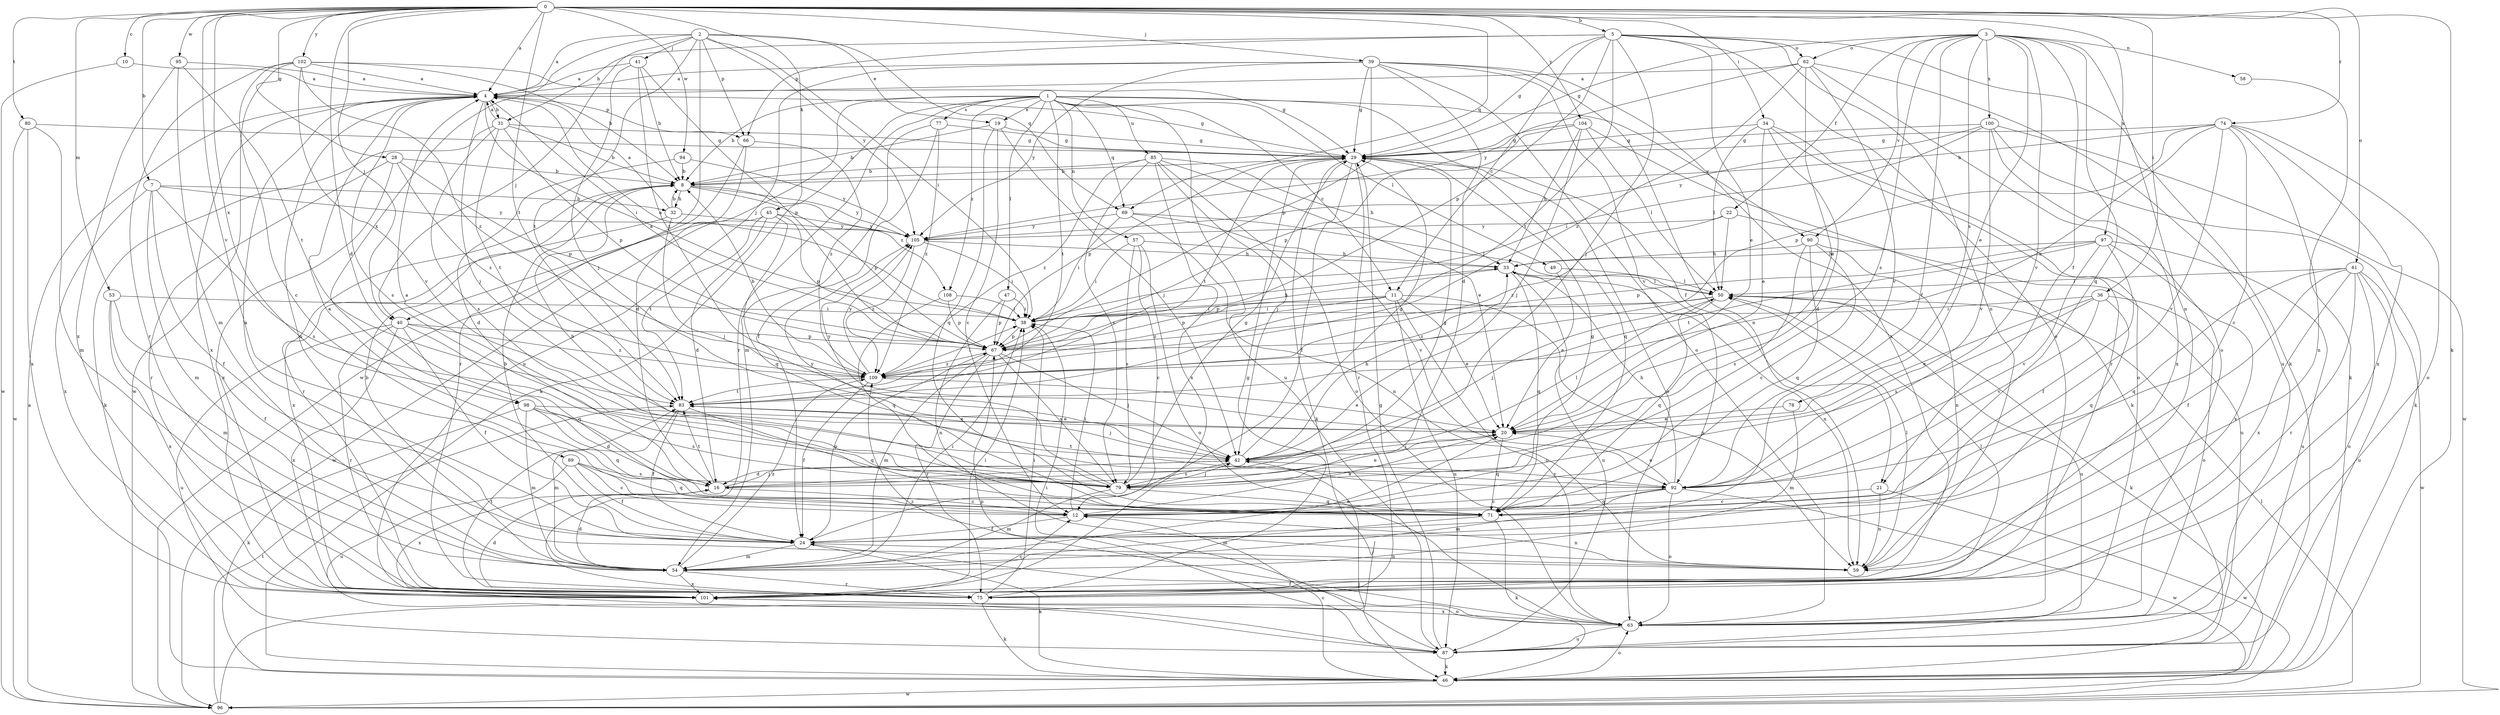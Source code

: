 strict digraph  {
0;
1;
2;
3;
4;
5;
7;
8;
10;
11;
12;
16;
19;
20;
21;
22;
24;
28;
29;
31;
32;
33;
34;
36;
38;
39;
40;
41;
42;
45;
46;
47;
49;
50;
53;
54;
57;
58;
59;
61;
62;
63;
66;
67;
69;
71;
74;
75;
77;
78;
79;
80;
83;
85;
87;
89;
90;
92;
94;
95;
96;
97;
98;
100;
101;
102;
104;
105;
108;
109;
0 -> 4  [label=a];
0 -> 5  [label=b];
0 -> 7  [label=b];
0 -> 10  [label=c];
0 -> 16  [label=d];
0 -> 28  [label=g];
0 -> 34  [label=i];
0 -> 36  [label=i];
0 -> 39  [label=j];
0 -> 40  [label=j];
0 -> 45  [label=k];
0 -> 46  [label=k];
0 -> 53  [label=m];
0 -> 61  [label=o];
0 -> 69  [label=q];
0 -> 74  [label=r];
0 -> 80  [label=t];
0 -> 83  [label=t];
0 -> 89  [label=v];
0 -> 94  [label=w];
0 -> 95  [label=w];
0 -> 97  [label=x];
0 -> 98  [label=x];
0 -> 102  [label=y];
0 -> 104  [label=y];
1 -> 8  [label=b];
1 -> 11  [label=c];
1 -> 19  [label=e];
1 -> 21  [label=f];
1 -> 40  [label=j];
1 -> 46  [label=k];
1 -> 47  [label=l];
1 -> 49  [label=l];
1 -> 57  [label=n];
1 -> 69  [label=q];
1 -> 75  [label=r];
1 -> 77  [label=s];
1 -> 83  [label=t];
1 -> 85  [label=u];
1 -> 87  [label=u];
1 -> 90  [label=v];
1 -> 108  [label=z];
2 -> 4  [label=a];
2 -> 19  [label=e];
2 -> 38  [label=i];
2 -> 40  [label=j];
2 -> 41  [label=j];
2 -> 66  [label=p];
2 -> 69  [label=q];
2 -> 83  [label=t];
2 -> 96  [label=w];
2 -> 98  [label=x];
2 -> 105  [label=y];
3 -> 20  [label=e];
3 -> 21  [label=f];
3 -> 22  [label=f];
3 -> 24  [label=f];
3 -> 29  [label=g];
3 -> 58  [label=n];
3 -> 59  [label=n];
3 -> 62  [label=o];
3 -> 71  [label=q];
3 -> 78  [label=s];
3 -> 79  [label=s];
3 -> 90  [label=v];
3 -> 92  [label=v];
3 -> 100  [label=x];
4 -> 29  [label=g];
4 -> 31  [label=h];
4 -> 38  [label=i];
4 -> 42  [label=j];
4 -> 59  [label=n];
4 -> 66  [label=p];
4 -> 79  [label=s];
4 -> 101  [label=x];
5 -> 11  [label=c];
5 -> 20  [label=e];
5 -> 29  [label=g];
5 -> 31  [label=h];
5 -> 42  [label=j];
5 -> 46  [label=k];
5 -> 59  [label=n];
5 -> 62  [label=o];
5 -> 63  [label=o];
5 -> 66  [label=p];
5 -> 67  [label=p];
5 -> 83  [label=t];
7 -> 24  [label=f];
7 -> 32  [label=h];
7 -> 54  [label=m];
7 -> 79  [label=s];
7 -> 101  [label=x];
7 -> 105  [label=y];
8 -> 32  [label=h];
8 -> 67  [label=p];
8 -> 75  [label=r];
8 -> 105  [label=y];
8 -> 108  [label=z];
10 -> 4  [label=a];
10 -> 96  [label=w];
11 -> 20  [label=e];
11 -> 38  [label=i];
11 -> 59  [label=n];
11 -> 63  [label=o];
11 -> 67  [label=p];
11 -> 87  [label=u];
11 -> 109  [label=z];
12 -> 4  [label=a];
12 -> 20  [label=e];
12 -> 24  [label=f];
12 -> 29  [label=g];
12 -> 38  [label=i];
12 -> 59  [label=n];
16 -> 12  [label=c];
16 -> 29  [label=g];
16 -> 42  [label=j];
16 -> 83  [label=t];
16 -> 101  [label=x];
19 -> 8  [label=b];
19 -> 12  [label=c];
19 -> 29  [label=g];
19 -> 42  [label=j];
19 -> 71  [label=q];
20 -> 42  [label=j];
20 -> 71  [label=q];
20 -> 105  [label=y];
21 -> 12  [label=c];
21 -> 59  [label=n];
21 -> 96  [label=w];
22 -> 50  [label=l];
22 -> 87  [label=u];
22 -> 105  [label=y];
22 -> 109  [label=z];
24 -> 4  [label=a];
24 -> 8  [label=b];
24 -> 46  [label=k];
24 -> 54  [label=m];
24 -> 59  [label=n];
24 -> 67  [label=p];
28 -> 8  [label=b];
28 -> 67  [label=p];
28 -> 75  [label=r];
28 -> 101  [label=x];
28 -> 109  [label=z];
29 -> 8  [label=b];
29 -> 24  [label=f];
29 -> 46  [label=k];
29 -> 63  [label=o];
29 -> 67  [label=p];
29 -> 71  [label=q];
29 -> 75  [label=r];
29 -> 83  [label=t];
31 -> 4  [label=a];
31 -> 8  [label=b];
31 -> 29  [label=g];
31 -> 46  [label=k];
31 -> 67  [label=p];
31 -> 79  [label=s];
31 -> 83  [label=t];
32 -> 4  [label=a];
32 -> 8  [label=b];
32 -> 42  [label=j];
32 -> 101  [label=x];
32 -> 105  [label=y];
33 -> 50  [label=l];
33 -> 59  [label=n];
33 -> 67  [label=p];
33 -> 71  [label=q];
33 -> 87  [label=u];
34 -> 16  [label=d];
34 -> 20  [label=e];
34 -> 29  [label=g];
34 -> 50  [label=l];
34 -> 63  [label=o];
34 -> 75  [label=r];
36 -> 20  [label=e];
36 -> 38  [label=i];
36 -> 63  [label=o];
36 -> 71  [label=q];
36 -> 79  [label=s];
36 -> 92  [label=v];
38 -> 4  [label=a];
38 -> 33  [label=h];
38 -> 67  [label=p];
39 -> 4  [label=a];
39 -> 16  [label=d];
39 -> 29  [label=g];
39 -> 59  [label=n];
39 -> 63  [label=o];
39 -> 67  [label=p];
39 -> 87  [label=u];
39 -> 92  [label=v];
39 -> 101  [label=x];
39 -> 105  [label=y];
40 -> 24  [label=f];
40 -> 67  [label=p];
40 -> 71  [label=q];
40 -> 75  [label=r];
40 -> 87  [label=u];
40 -> 101  [label=x];
40 -> 109  [label=z];
41 -> 4  [label=a];
41 -> 8  [label=b];
41 -> 42  [label=j];
41 -> 67  [label=p];
41 -> 109  [label=z];
42 -> 16  [label=d];
42 -> 29  [label=g];
42 -> 33  [label=h];
42 -> 50  [label=l];
42 -> 79  [label=s];
42 -> 92  [label=v];
45 -> 16  [label=d];
45 -> 67  [label=p];
45 -> 71  [label=q];
45 -> 83  [label=t];
45 -> 96  [label=w];
45 -> 105  [label=y];
46 -> 12  [label=c];
46 -> 63  [label=o];
46 -> 96  [label=w];
47 -> 38  [label=i];
47 -> 59  [label=n];
47 -> 67  [label=p];
49 -> 20  [label=e];
49 -> 50  [label=l];
50 -> 38  [label=i];
50 -> 42  [label=j];
50 -> 46  [label=k];
50 -> 71  [label=q];
50 -> 87  [label=u];
50 -> 109  [label=z];
53 -> 24  [label=f];
53 -> 38  [label=i];
53 -> 54  [label=m];
53 -> 101  [label=x];
54 -> 8  [label=b];
54 -> 16  [label=d];
54 -> 20  [label=e];
54 -> 38  [label=i];
54 -> 75  [label=r];
54 -> 101  [label=x];
54 -> 109  [label=z];
57 -> 12  [label=c];
57 -> 33  [label=h];
57 -> 38  [label=i];
57 -> 63  [label=o];
57 -> 79  [label=s];
58 -> 46  [label=k];
59 -> 50  [label=l];
61 -> 24  [label=f];
61 -> 50  [label=l];
61 -> 63  [label=o];
61 -> 71  [label=q];
61 -> 75  [label=r];
61 -> 87  [label=u];
61 -> 96  [label=w];
61 -> 101  [label=x];
62 -> 4  [label=a];
62 -> 20  [label=e];
62 -> 63  [label=o];
62 -> 87  [label=u];
62 -> 92  [label=v];
62 -> 105  [label=y];
62 -> 109  [label=z];
63 -> 24  [label=f];
63 -> 87  [label=u];
63 -> 101  [label=x];
63 -> 109  [label=z];
66 -> 16  [label=d];
66 -> 75  [label=r];
66 -> 109  [label=z];
67 -> 4  [label=a];
67 -> 42  [label=j];
67 -> 54  [label=m];
67 -> 75  [label=r];
67 -> 79  [label=s];
67 -> 109  [label=z];
69 -> 38  [label=i];
69 -> 50  [label=l];
69 -> 59  [label=n];
69 -> 92  [label=v];
69 -> 105  [label=y];
71 -> 46  [label=k];
71 -> 54  [label=m];
74 -> 8  [label=b];
74 -> 12  [label=c];
74 -> 29  [label=g];
74 -> 59  [label=n];
74 -> 63  [label=o];
74 -> 67  [label=p];
74 -> 92  [label=v];
74 -> 101  [label=x];
74 -> 109  [label=z];
75 -> 16  [label=d];
75 -> 29  [label=g];
75 -> 38  [label=i];
75 -> 46  [label=k];
75 -> 50  [label=l];
75 -> 83  [label=t];
77 -> 24  [label=f];
77 -> 29  [label=g];
77 -> 54  [label=m];
77 -> 109  [label=z];
78 -> 20  [label=e];
78 -> 54  [label=m];
79 -> 4  [label=a];
79 -> 8  [label=b];
79 -> 20  [label=e];
79 -> 29  [label=g];
79 -> 42  [label=j];
79 -> 54  [label=m];
79 -> 71  [label=q];
79 -> 105  [label=y];
80 -> 29  [label=g];
80 -> 54  [label=m];
80 -> 96  [label=w];
80 -> 101  [label=x];
83 -> 20  [label=e];
83 -> 24  [label=f];
83 -> 42  [label=j];
83 -> 54  [label=m];
83 -> 71  [label=q];
85 -> 8  [label=b];
85 -> 20  [label=e];
85 -> 33  [label=h];
85 -> 42  [label=j];
85 -> 63  [label=o];
85 -> 79  [label=s];
85 -> 101  [label=x];
85 -> 109  [label=z];
87 -> 29  [label=g];
87 -> 38  [label=i];
87 -> 46  [label=k];
87 -> 67  [label=p];
89 -> 12  [label=c];
89 -> 24  [label=f];
89 -> 71  [label=q];
89 -> 79  [label=s];
89 -> 87  [label=u];
90 -> 12  [label=c];
90 -> 33  [label=h];
90 -> 59  [label=n];
90 -> 71  [label=q];
90 -> 79  [label=s];
92 -> 12  [label=c];
92 -> 20  [label=e];
92 -> 33  [label=h];
92 -> 54  [label=m];
92 -> 63  [label=o];
92 -> 71  [label=q];
92 -> 83  [label=t];
92 -> 96  [label=w];
94 -> 8  [label=b];
94 -> 16  [label=d];
94 -> 105  [label=y];
95 -> 4  [label=a];
95 -> 54  [label=m];
95 -> 83  [label=t];
95 -> 101  [label=x];
96 -> 4  [label=a];
96 -> 42  [label=j];
96 -> 50  [label=l];
96 -> 83  [label=t];
97 -> 24  [label=f];
97 -> 33  [label=h];
97 -> 67  [label=p];
97 -> 83  [label=t];
97 -> 87  [label=u];
97 -> 92  [label=v];
97 -> 101  [label=x];
98 -> 16  [label=d];
98 -> 20  [label=e];
98 -> 46  [label=k];
98 -> 54  [label=m];
98 -> 71  [label=q];
98 -> 79  [label=s];
100 -> 29  [label=g];
100 -> 38  [label=i];
100 -> 46  [label=k];
100 -> 92  [label=v];
100 -> 96  [label=w];
100 -> 101  [label=x];
100 -> 105  [label=y];
101 -> 12  [label=c];
101 -> 38  [label=i];
101 -> 63  [label=o];
102 -> 4  [label=a];
102 -> 8  [label=b];
102 -> 12  [label=c];
102 -> 29  [label=g];
102 -> 75  [label=r];
102 -> 92  [label=v];
102 -> 96  [label=w];
102 -> 109  [label=z];
104 -> 29  [label=g];
104 -> 33  [label=h];
104 -> 42  [label=j];
104 -> 46  [label=k];
104 -> 50  [label=l];
104 -> 67  [label=p];
105 -> 33  [label=h];
105 -> 38  [label=i];
105 -> 109  [label=z];
108 -> 38  [label=i];
108 -> 67  [label=p];
108 -> 71  [label=q];
109 -> 8  [label=b];
109 -> 20  [label=e];
109 -> 24  [label=f];
109 -> 38  [label=i];
109 -> 83  [label=t];
109 -> 105  [label=y];
}
